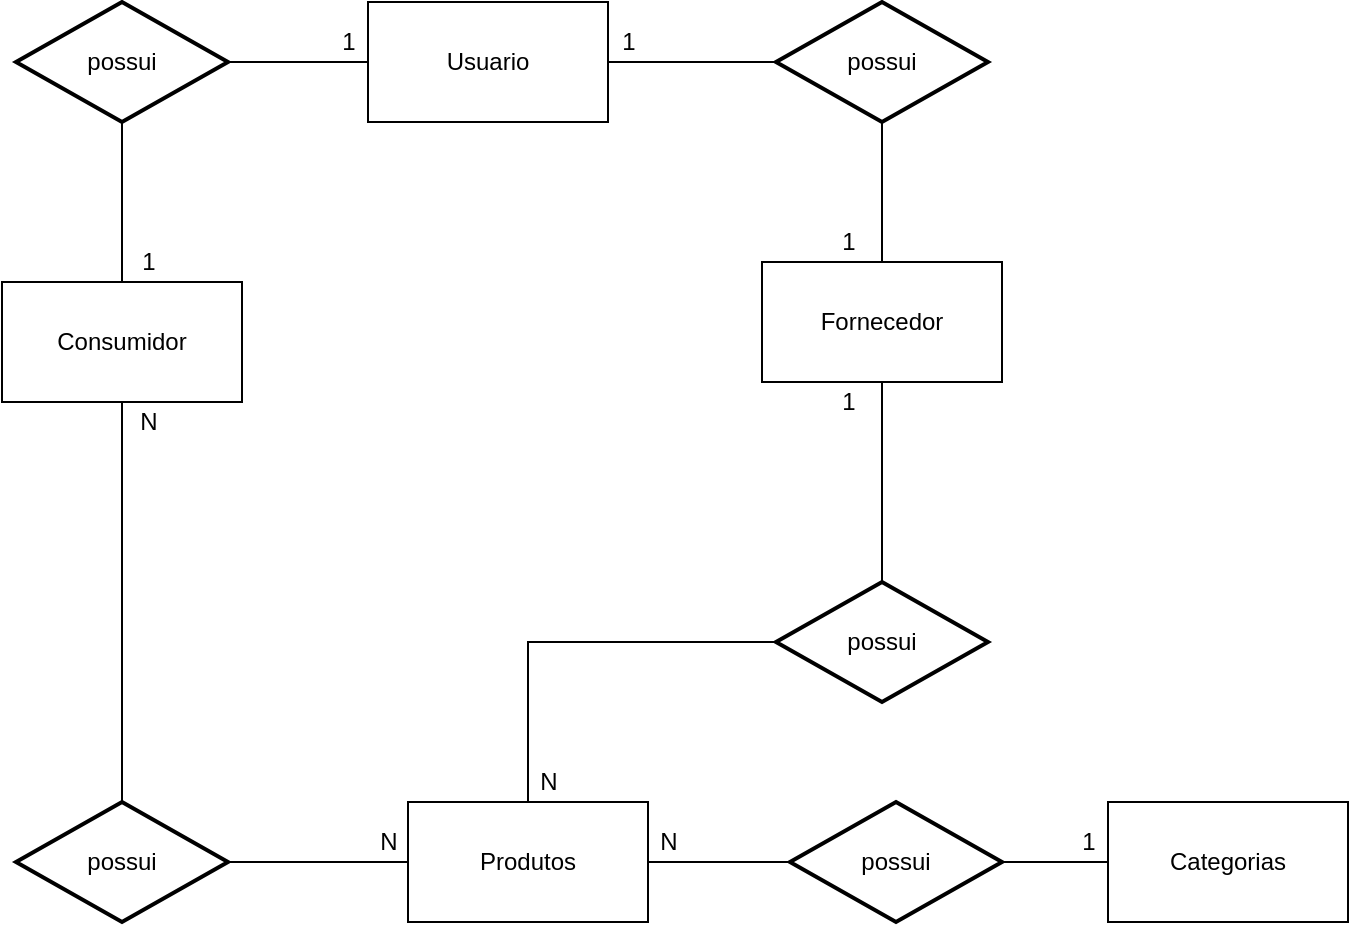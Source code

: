 <mxfile version="16.5.2" type="device" pages="2"><diagram id="C5RBs43oDa-KdzZeNtuy" name="ModeloConceitual"><mxGraphModel dx="1038" dy="1748" grid="1" gridSize="10" guides="1" tooltips="1" connect="1" arrows="1" fold="1" page="1" pageScale="1" pageWidth="827" pageHeight="1169" math="0" shadow="0"><root><mxCell id="WIyWlLk6GJQsqaUBKTNV-0"/><mxCell id="WIyWlLk6GJQsqaUBKTNV-1" parent="WIyWlLk6GJQsqaUBKTNV-0"/><mxCell id="WIyWlLk6GJQsqaUBKTNV-2" value="" style="rounded=0;html=1;jettySize=auto;orthogonalLoop=1;fontSize=11;endArrow=block;endFill=0;endSize=8;strokeWidth=1;shadow=0;labelBackgroundColor=none;edgeStyle=orthogonalEdgeStyle;" parent="WIyWlLk6GJQsqaUBKTNV-1" source="WIyWlLk6GJQsqaUBKTNV-3" edge="1"><mxGeometry relative="1" as="geometry"><mxPoint x="220" y="170" as="targetPoint"/></mxGeometry></mxCell><mxCell id="WIyWlLk6GJQsqaUBKTNV-4" value="Yes" style="rounded=0;html=1;jettySize=auto;orthogonalLoop=1;fontSize=11;endArrow=block;endFill=0;endSize=8;strokeWidth=1;shadow=0;labelBackgroundColor=none;edgeStyle=orthogonalEdgeStyle;" parent="WIyWlLk6GJQsqaUBKTNV-1" target="WIyWlLk6GJQsqaUBKTNV-10" edge="1"><mxGeometry y="20" relative="1" as="geometry"><mxPoint as="offset"/><mxPoint x="220" y="250" as="sourcePoint"/></mxGeometry></mxCell><mxCell id="WIyWlLk6GJQsqaUBKTNV-5" value="No" style="edgeStyle=orthogonalEdgeStyle;rounded=0;html=1;jettySize=auto;orthogonalLoop=1;fontSize=11;endArrow=block;endFill=0;endSize=8;strokeWidth=1;shadow=0;labelBackgroundColor=none;" parent="WIyWlLk6GJQsqaUBKTNV-1" target="WIyWlLk6GJQsqaUBKTNV-7" edge="1"><mxGeometry y="10" relative="1" as="geometry"><mxPoint as="offset"/><mxPoint x="270" y="210" as="sourcePoint"/></mxGeometry></mxCell><mxCell id="WIyWlLk6GJQsqaUBKTNV-8" value="No" style="rounded=0;html=1;jettySize=auto;orthogonalLoop=1;fontSize=11;endArrow=block;endFill=0;endSize=8;strokeWidth=1;shadow=0;labelBackgroundColor=none;edgeStyle=orthogonalEdgeStyle;" parent="WIyWlLk6GJQsqaUBKTNV-1" source="WIyWlLk6GJQsqaUBKTNV-10" edge="1"><mxGeometry x="0.333" y="20" relative="1" as="geometry"><mxPoint as="offset"/><mxPoint x="220" y="430" as="targetPoint"/></mxGeometry></mxCell><mxCell id="WIyWlLk6GJQsqaUBKTNV-9" value="Yes" style="edgeStyle=orthogonalEdgeStyle;rounded=0;html=1;jettySize=auto;orthogonalLoop=1;fontSize=11;endArrow=block;endFill=0;endSize=8;strokeWidth=1;shadow=0;labelBackgroundColor=none;" parent="WIyWlLk6GJQsqaUBKTNV-1" target="WIyWlLk6GJQsqaUBKTNV-12" edge="1"><mxGeometry y="10" relative="1" as="geometry"><mxPoint as="offset"/><mxPoint x="270" y="330" as="sourcePoint"/></mxGeometry></mxCell><mxCell id="70H7NGQkTVcN6gGh-HOD-43" value="" style="edgeStyle=orthogonalEdgeStyle;rounded=0;orthogonalLoop=1;jettySize=auto;html=1;endArrow=none;endFill=0;" edge="1" parent="WIyWlLk6GJQsqaUBKTNV-1" source="70H7NGQkTVcN6gGh-HOD-1" target="70H7NGQkTVcN6gGh-HOD-9"><mxGeometry relative="1" as="geometry"/></mxCell><mxCell id="70H7NGQkTVcN6gGh-HOD-47" style="edgeStyle=orthogonalEdgeStyle;rounded=0;orthogonalLoop=1;jettySize=auto;html=1;endArrow=none;endFill=0;" edge="1" parent="WIyWlLk6GJQsqaUBKTNV-1" source="70H7NGQkTVcN6gGh-HOD-1" target="70H7NGQkTVcN6gGh-HOD-46"><mxGeometry relative="1" as="geometry"/></mxCell><mxCell id="70H7NGQkTVcN6gGh-HOD-1" value="Usuario&lt;br&gt;" style="rounded=0;whiteSpace=wrap;html=1;" vertex="1" parent="WIyWlLk6GJQsqaUBKTNV-1"><mxGeometry x="260" y="-50" width="120" height="60" as="geometry"/></mxCell><mxCell id="70H7NGQkTVcN6gGh-HOD-2" value="Produtos&lt;br&gt;" style="rounded=0;whiteSpace=wrap;html=1;" vertex="1" parent="WIyWlLk6GJQsqaUBKTNV-1"><mxGeometry x="280" y="350" width="120" height="60" as="geometry"/></mxCell><mxCell id="70H7NGQkTVcN6gGh-HOD-3" value="Categorias&lt;br&gt;" style="rounded=0;whiteSpace=wrap;html=1;" vertex="1" parent="WIyWlLk6GJQsqaUBKTNV-1"><mxGeometry x="630" y="350" width="120" height="60" as="geometry"/></mxCell><mxCell id="70H7NGQkTVcN6gGh-HOD-49" style="edgeStyle=orthogonalEdgeStyle;rounded=0;orthogonalLoop=1;jettySize=auto;html=1;endArrow=none;endFill=0;" edge="1" parent="WIyWlLk6GJQsqaUBKTNV-1" source="70H7NGQkTVcN6gGh-HOD-9" target="70H7NGQkTVcN6gGh-HOD-44"><mxGeometry relative="1" as="geometry"/></mxCell><mxCell id="70H7NGQkTVcN6gGh-HOD-9" value="possui&lt;br&gt;" style="strokeWidth=2;html=1;shape=mxgraph.flowchart.decision;whiteSpace=wrap;" vertex="1" parent="WIyWlLk6GJQsqaUBKTNV-1"><mxGeometry x="464" y="-50" width="106" height="60" as="geometry"/></mxCell><mxCell id="70H7NGQkTVcN6gGh-HOD-12" style="edgeStyle=orthogonalEdgeStyle;rounded=0;orthogonalLoop=1;jettySize=auto;html=1;entryX=1;entryY=0.5;entryDx=0;entryDy=0;entryPerimeter=0;endArrow=none;endFill=0;exitX=0;exitY=0.5;exitDx=0;exitDy=0;" edge="1" parent="WIyWlLk6GJQsqaUBKTNV-1" target="70H7NGQkTVcN6gGh-HOD-14" source="70H7NGQkTVcN6gGh-HOD-3"><mxGeometry relative="1" as="geometry"><mxPoint x="580" y="350" as="sourcePoint"/></mxGeometry></mxCell><mxCell id="70H7NGQkTVcN6gGh-HOD-13" style="edgeStyle=orthogonalEdgeStyle;rounded=0;orthogonalLoop=1;jettySize=auto;html=1;endArrow=none;endFill=0;entryX=1;entryY=0.5;entryDx=0;entryDy=0;" edge="1" parent="WIyWlLk6GJQsqaUBKTNV-1" source="70H7NGQkTVcN6gGh-HOD-14" target="70H7NGQkTVcN6gGh-HOD-2"><mxGeometry relative="1" as="geometry"><mxPoint x="320" y="350" as="targetPoint"/></mxGeometry></mxCell><mxCell id="70H7NGQkTVcN6gGh-HOD-14" value="possui&lt;br&gt;" style="strokeWidth=2;html=1;shape=mxgraph.flowchart.decision;whiteSpace=wrap;" vertex="1" parent="WIyWlLk6GJQsqaUBKTNV-1"><mxGeometry x="471" y="350" width="106" height="60" as="geometry"/></mxCell><mxCell id="70H7NGQkTVcN6gGh-HOD-50" style="edgeStyle=orthogonalEdgeStyle;rounded=0;orthogonalLoop=1;jettySize=auto;html=1;entryX=0.5;entryY=1;entryDx=0;entryDy=0;endArrow=none;endFill=0;exitX=0.5;exitY=0;exitDx=0;exitDy=0;exitPerimeter=0;" edge="1" parent="WIyWlLk6GJQsqaUBKTNV-1" source="G08Gofug58wjpBpDRfLB-2" target="70H7NGQkTVcN6gGh-HOD-45"><mxGeometry relative="1" as="geometry"><mxPoint x="50" y="260" as="sourcePoint"/></mxGeometry></mxCell><mxCell id="70H7NGQkTVcN6gGh-HOD-18" value="1" style="text;html=1;align=center;verticalAlign=middle;resizable=0;points=[];autosize=1;strokeColor=none;fillColor=none;" vertex="1" parent="WIyWlLk6GJQsqaUBKTNV-1"><mxGeometry x="550" y="120" width="20" height="20" as="geometry"/></mxCell><mxCell id="70H7NGQkTVcN6gGh-HOD-52" style="edgeStyle=orthogonalEdgeStyle;rounded=0;orthogonalLoop=1;jettySize=auto;html=1;endArrow=none;endFill=0;" edge="1" parent="WIyWlLk6GJQsqaUBKTNV-1" source="70H7NGQkTVcN6gGh-HOD-44" target="70H7NGQkTVcN6gGh-HOD-51"><mxGeometry relative="1" as="geometry"/></mxCell><mxCell id="70H7NGQkTVcN6gGh-HOD-44" value="Fornecedor&lt;br&gt;" style="rounded=0;whiteSpace=wrap;html=1;" vertex="1" parent="WIyWlLk6GJQsqaUBKTNV-1"><mxGeometry x="457" y="80" width="120" height="60" as="geometry"/></mxCell><mxCell id="70H7NGQkTVcN6gGh-HOD-45" value="Consumidor" style="rounded=0;whiteSpace=wrap;html=1;" vertex="1" parent="WIyWlLk6GJQsqaUBKTNV-1"><mxGeometry x="77" y="90" width="120" height="60" as="geometry"/></mxCell><mxCell id="70H7NGQkTVcN6gGh-HOD-48" style="edgeStyle=orthogonalEdgeStyle;rounded=0;orthogonalLoop=1;jettySize=auto;html=1;endArrow=none;endFill=0;" edge="1" parent="WIyWlLk6GJQsqaUBKTNV-1" source="70H7NGQkTVcN6gGh-HOD-46" target="70H7NGQkTVcN6gGh-HOD-45"><mxGeometry relative="1" as="geometry"/></mxCell><mxCell id="70H7NGQkTVcN6gGh-HOD-46" value="possui&lt;br&gt;" style="strokeWidth=2;html=1;shape=mxgraph.flowchart.decision;whiteSpace=wrap;" vertex="1" parent="WIyWlLk6GJQsqaUBKTNV-1"><mxGeometry x="84" y="-50" width="106" height="60" as="geometry"/></mxCell><mxCell id="70H7NGQkTVcN6gGh-HOD-53" style="edgeStyle=orthogonalEdgeStyle;rounded=0;orthogonalLoop=1;jettySize=auto;html=1;endArrow=none;endFill=0;entryX=0.5;entryY=0;entryDx=0;entryDy=0;" edge="1" parent="WIyWlLk6GJQsqaUBKTNV-1" source="70H7NGQkTVcN6gGh-HOD-51" target="70H7NGQkTVcN6gGh-HOD-2"><mxGeometry relative="1" as="geometry"><mxPoint x="320" y="350" as="targetPoint"/></mxGeometry></mxCell><mxCell id="70H7NGQkTVcN6gGh-HOD-51" value="possui&lt;br&gt;" style="strokeWidth=2;html=1;shape=mxgraph.flowchart.decision;whiteSpace=wrap;" vertex="1" parent="WIyWlLk6GJQsqaUBKTNV-1"><mxGeometry x="464" y="240" width="106" height="60" as="geometry"/></mxCell><mxCell id="70H7NGQkTVcN6gGh-HOD-54" value="1" style="text;html=1;align=center;verticalAlign=middle;resizable=0;points=[];autosize=1;strokeColor=none;fillColor=none;" vertex="1" parent="WIyWlLk6GJQsqaUBKTNV-1"><mxGeometry x="380" y="-40" width="20" height="20" as="geometry"/></mxCell><mxCell id="70H7NGQkTVcN6gGh-HOD-55" value="1" style="text;html=1;align=center;verticalAlign=middle;resizable=0;points=[];autosize=1;strokeColor=none;fillColor=none;" vertex="1" parent="WIyWlLk6GJQsqaUBKTNV-1"><mxGeometry x="490" y="60" width="20" height="20" as="geometry"/></mxCell><mxCell id="70H7NGQkTVcN6gGh-HOD-57" value="1" style="text;html=1;align=center;verticalAlign=middle;resizable=0;points=[];autosize=1;strokeColor=none;fillColor=none;" vertex="1" parent="WIyWlLk6GJQsqaUBKTNV-1"><mxGeometry x="140" y="70" width="20" height="20" as="geometry"/></mxCell><mxCell id="70H7NGQkTVcN6gGh-HOD-58" value="1" style="text;html=1;align=center;verticalAlign=middle;resizable=0;points=[];autosize=1;strokeColor=none;fillColor=none;" vertex="1" parent="WIyWlLk6GJQsqaUBKTNV-1"><mxGeometry x="240" y="-40" width="20" height="20" as="geometry"/></mxCell><mxCell id="70H7NGQkTVcN6gGh-HOD-59" value="N" style="text;html=1;align=center;verticalAlign=middle;resizable=0;points=[];autosize=1;strokeColor=none;fillColor=none;" vertex="1" parent="WIyWlLk6GJQsqaUBKTNV-1"><mxGeometry x="140" y="150" width="20" height="20" as="geometry"/></mxCell><mxCell id="70H7NGQkTVcN6gGh-HOD-60" value="N" style="text;html=1;align=center;verticalAlign=middle;resizable=0;points=[];autosize=1;strokeColor=none;fillColor=none;" vertex="1" parent="WIyWlLk6GJQsqaUBKTNV-1"><mxGeometry x="340" y="330" width="20" height="20" as="geometry"/></mxCell><mxCell id="70H7NGQkTVcN6gGh-HOD-61" value="N" style="text;html=1;align=center;verticalAlign=middle;resizable=0;points=[];autosize=1;strokeColor=none;fillColor=none;" vertex="1" parent="WIyWlLk6GJQsqaUBKTNV-1"><mxGeometry x="260" y="360" width="20" height="20" as="geometry"/></mxCell><mxCell id="70H7NGQkTVcN6gGh-HOD-62" value="1" style="text;html=1;align=center;verticalAlign=middle;resizable=0;points=[];autosize=1;strokeColor=none;fillColor=none;" vertex="1" parent="WIyWlLk6GJQsqaUBKTNV-1"><mxGeometry x="490" y="140" width="20" height="20" as="geometry"/></mxCell><mxCell id="70H7NGQkTVcN6gGh-HOD-64" value="N" style="text;html=1;align=center;verticalAlign=middle;resizable=0;points=[];autosize=1;strokeColor=none;fillColor=none;" vertex="1" parent="WIyWlLk6GJQsqaUBKTNV-1"><mxGeometry x="400" y="360" width="20" height="20" as="geometry"/></mxCell><mxCell id="70H7NGQkTVcN6gGh-HOD-65" value="1" style="text;html=1;align=center;verticalAlign=middle;resizable=0;points=[];autosize=1;strokeColor=none;fillColor=none;" vertex="1" parent="WIyWlLk6GJQsqaUBKTNV-1"><mxGeometry x="610" y="360" width="20" height="20" as="geometry"/></mxCell><mxCell id="G08Gofug58wjpBpDRfLB-4" style="edgeStyle=orthogonalEdgeStyle;rounded=0;orthogonalLoop=1;jettySize=auto;html=1;endArrow=none;endFill=0;" edge="1" parent="WIyWlLk6GJQsqaUBKTNV-1" source="G08Gofug58wjpBpDRfLB-2" target="70H7NGQkTVcN6gGh-HOD-2"><mxGeometry relative="1" as="geometry"/></mxCell><mxCell id="G08Gofug58wjpBpDRfLB-2" value="possui&lt;br&gt;" style="strokeWidth=2;html=1;shape=mxgraph.flowchart.decision;whiteSpace=wrap;" vertex="1" parent="WIyWlLk6GJQsqaUBKTNV-1"><mxGeometry x="84" y="350" width="106" height="60" as="geometry"/></mxCell></root></mxGraphModel></diagram><diagram id="ZhDxHLieXy7sMHzIHOhV" name="ModeloLogico"><mxGraphModel dx="1298" dy="724" grid="1" gridSize="10" guides="1" tooltips="1" connect="1" arrows="1" fold="1" page="1" pageScale="1" pageWidth="827" pageHeight="1169" math="0" shadow="0"><root><mxCell id="8E5wfDE1X04iZ2qAed52-0"/><mxCell id="8E5wfDE1X04iZ2qAed52-1" parent="8E5wfDE1X04iZ2qAed52-0"/><mxCell id="IsNccnRvRRqjAJgvu30q-9" value="Usuario" style="shape=table;startSize=30;container=1;collapsible=1;childLayout=tableLayout;fixedRows=1;rowLines=0;fontStyle=1;align=center;resizeLast=1;" vertex="1" parent="8E5wfDE1X04iZ2qAed52-1"><mxGeometry x="310" y="50" width="180" height="130" as="geometry"/></mxCell><mxCell id="IsNccnRvRRqjAJgvu30q-10" value="" style="shape=tableRow;horizontal=0;startSize=0;swimlaneHead=0;swimlaneBody=0;fillColor=none;collapsible=0;dropTarget=0;points=[[0,0.5],[1,0.5]];portConstraint=eastwest;top=0;left=0;right=0;bottom=0;" vertex="1" parent="IsNccnRvRRqjAJgvu30q-9"><mxGeometry y="30" width="180" height="30" as="geometry"/></mxCell><mxCell id="IsNccnRvRRqjAJgvu30q-11" value="PK," style="shape=partialRectangle;connectable=0;fillColor=none;top=0;left=0;bottom=0;right=0;fontStyle=1;overflow=hidden;" vertex="1" parent="IsNccnRvRRqjAJgvu30q-10"><mxGeometry width="60" height="30" as="geometry"><mxRectangle width="60" height="30" as="alternateBounds"/></mxGeometry></mxCell><mxCell id="IsNccnRvRRqjAJgvu30q-12" value="idUsuario" style="shape=partialRectangle;connectable=0;fillColor=none;top=0;left=0;bottom=0;right=0;align=left;spacingLeft=6;fontStyle=5;overflow=hidden;" vertex="1" parent="IsNccnRvRRqjAJgvu30q-10"><mxGeometry x="60" width="120" height="30" as="geometry"><mxRectangle width="120" height="30" as="alternateBounds"/></mxGeometry></mxCell><mxCell id="IsNccnRvRRqjAJgvu30q-16" value="" style="shape=tableRow;horizontal=0;startSize=0;swimlaneHead=0;swimlaneBody=0;fillColor=none;collapsible=0;dropTarget=0;points=[[0,0.5],[1,0.5]];portConstraint=eastwest;top=0;left=0;right=0;bottom=0;" vertex="1" parent="IsNccnRvRRqjAJgvu30q-9"><mxGeometry y="60" width="180" height="30" as="geometry"/></mxCell><mxCell id="IsNccnRvRRqjAJgvu30q-17" value="" style="shape=partialRectangle;connectable=0;fillColor=none;top=0;left=0;bottom=0;right=0;editable=1;overflow=hidden;" vertex="1" parent="IsNccnRvRRqjAJgvu30q-16"><mxGeometry width="60" height="30" as="geometry"><mxRectangle width="60" height="30" as="alternateBounds"/></mxGeometry></mxCell><mxCell id="IsNccnRvRRqjAJgvu30q-18" value="email" style="shape=partialRectangle;connectable=0;fillColor=none;top=0;left=0;bottom=0;right=0;align=left;spacingLeft=6;overflow=hidden;" vertex="1" parent="IsNccnRvRRqjAJgvu30q-16"><mxGeometry x="60" width="120" height="30" as="geometry"><mxRectangle width="120" height="30" as="alternateBounds"/></mxGeometry></mxCell><mxCell id="IsNccnRvRRqjAJgvu30q-19" value="" style="shape=tableRow;horizontal=0;startSize=0;swimlaneHead=0;swimlaneBody=0;fillColor=none;collapsible=0;dropTarget=0;points=[[0,0.5],[1,0.5]];portConstraint=eastwest;top=0;left=0;right=0;bottom=0;" vertex="1" parent="IsNccnRvRRqjAJgvu30q-9"><mxGeometry y="90" width="180" height="30" as="geometry"/></mxCell><mxCell id="IsNccnRvRRqjAJgvu30q-20" value="" style="shape=partialRectangle;connectable=0;fillColor=none;top=0;left=0;bottom=0;right=0;editable=1;overflow=hidden;" vertex="1" parent="IsNccnRvRRqjAJgvu30q-19"><mxGeometry width="60" height="30" as="geometry"><mxRectangle width="60" height="30" as="alternateBounds"/></mxGeometry></mxCell><mxCell id="IsNccnRvRRqjAJgvu30q-21" value="senha" style="shape=partialRectangle;connectable=0;fillColor=none;top=0;left=0;bottom=0;right=0;align=left;spacingLeft=6;overflow=hidden;" vertex="1" parent="IsNccnRvRRqjAJgvu30q-19"><mxGeometry x="60" width="120" height="30" as="geometry"><mxRectangle width="120" height="30" as="alternateBounds"/></mxGeometry></mxCell><mxCell id="DP_3Fx-qbjqkLim0untQ-19" value="Fornecedor" style="shape=table;startSize=30;container=1;collapsible=1;childLayout=tableLayout;fixedRows=1;rowLines=0;fontStyle=1;align=center;resizeLast=1;" vertex="1" parent="8E5wfDE1X04iZ2qAed52-1"><mxGeometry x="40" y="190" width="180" height="220" as="geometry"/></mxCell><mxCell id="DP_3Fx-qbjqkLim0untQ-20" value="" style="shape=tableRow;horizontal=0;startSize=0;swimlaneHead=0;swimlaneBody=0;fillColor=none;collapsible=0;dropTarget=0;points=[[0,0.5],[1,0.5]];portConstraint=eastwest;top=0;left=0;right=0;bottom=0;" vertex="1" parent="DP_3Fx-qbjqkLim0untQ-19"><mxGeometry y="30" width="180" height="30" as="geometry"/></mxCell><mxCell id="DP_3Fx-qbjqkLim0untQ-21" value="PK" style="shape=partialRectangle;connectable=0;fillColor=none;top=0;left=0;bottom=0;right=0;fontStyle=1;overflow=hidden;" vertex="1" parent="DP_3Fx-qbjqkLim0untQ-20"><mxGeometry width="60" height="30" as="geometry"><mxRectangle width="60" height="30" as="alternateBounds"/></mxGeometry></mxCell><mxCell id="DP_3Fx-qbjqkLim0untQ-22" value="idFornecedor" style="shape=partialRectangle;connectable=0;fillColor=none;top=0;left=0;bottom=0;right=0;align=left;spacingLeft=6;fontStyle=5;overflow=hidden;" vertex="1" parent="DP_3Fx-qbjqkLim0untQ-20"><mxGeometry x="60" width="120" height="30" as="geometry"><mxRectangle width="120" height="30" as="alternateBounds"/></mxGeometry></mxCell><mxCell id="DP_3Fx-qbjqkLim0untQ-23" value="" style="shape=tableRow;horizontal=0;startSize=0;swimlaneHead=0;swimlaneBody=0;fillColor=none;collapsible=0;dropTarget=0;points=[[0,0.5],[1,0.5]];portConstraint=eastwest;top=0;left=0;right=0;bottom=1;" vertex="1" parent="DP_3Fx-qbjqkLim0untQ-19"><mxGeometry y="60" width="180" height="30" as="geometry"/></mxCell><mxCell id="DP_3Fx-qbjqkLim0untQ-24" value="FK" style="shape=partialRectangle;connectable=0;fillColor=none;top=0;left=0;bottom=0;right=0;fontStyle=1;overflow=hidden;" vertex="1" parent="DP_3Fx-qbjqkLim0untQ-23"><mxGeometry width="60" height="30" as="geometry"><mxRectangle width="60" height="30" as="alternateBounds"/></mxGeometry></mxCell><mxCell id="DP_3Fx-qbjqkLim0untQ-25" value="idUsuario" style="shape=partialRectangle;connectable=0;fillColor=none;top=0;left=0;bottom=0;right=0;align=left;spacingLeft=6;fontStyle=5;overflow=hidden;" vertex="1" parent="DP_3Fx-qbjqkLim0untQ-23"><mxGeometry x="60" width="120" height="30" as="geometry"><mxRectangle width="120" height="30" as="alternateBounds"/></mxGeometry></mxCell><mxCell id="DP_3Fx-qbjqkLim0untQ-26" value="" style="shape=tableRow;horizontal=0;startSize=0;swimlaneHead=0;swimlaneBody=0;fillColor=none;collapsible=0;dropTarget=0;points=[[0,0.5],[1,0.5]];portConstraint=eastwest;top=0;left=0;right=0;bottom=0;" vertex="1" parent="DP_3Fx-qbjqkLim0untQ-19"><mxGeometry y="90" width="180" height="30" as="geometry"/></mxCell><mxCell id="DP_3Fx-qbjqkLim0untQ-27" value="" style="shape=partialRectangle;connectable=0;fillColor=none;top=0;left=0;bottom=0;right=0;editable=1;overflow=hidden;" vertex="1" parent="DP_3Fx-qbjqkLim0untQ-26"><mxGeometry width="60" height="30" as="geometry"><mxRectangle width="60" height="30" as="alternateBounds"/></mxGeometry></mxCell><mxCell id="DP_3Fx-qbjqkLim0untQ-28" value="nome" style="shape=partialRectangle;connectable=0;fillColor=none;top=0;left=0;bottom=0;right=0;align=left;spacingLeft=6;overflow=hidden;" vertex="1" parent="DP_3Fx-qbjqkLim0untQ-26"><mxGeometry x="60" width="120" height="30" as="geometry"><mxRectangle width="120" height="30" as="alternateBounds"/></mxGeometry></mxCell><mxCell id="DP_3Fx-qbjqkLim0untQ-32" value="" style="shape=tableRow;horizontal=0;startSize=0;swimlaneHead=0;swimlaneBody=0;fillColor=none;collapsible=0;dropTarget=0;points=[[0,0.5],[1,0.5]];portConstraint=eastwest;top=0;left=0;right=0;bottom=0;" vertex="1" parent="DP_3Fx-qbjqkLim0untQ-19"><mxGeometry y="120" width="180" height="30" as="geometry"/></mxCell><mxCell id="DP_3Fx-qbjqkLim0untQ-33" value="" style="shape=partialRectangle;connectable=0;fillColor=none;top=0;left=0;bottom=0;right=0;editable=1;overflow=hidden;" vertex="1" parent="DP_3Fx-qbjqkLim0untQ-32"><mxGeometry width="60" height="30" as="geometry"><mxRectangle width="60" height="30" as="alternateBounds"/></mxGeometry></mxCell><mxCell id="DP_3Fx-qbjqkLim0untQ-34" value="cnpj" style="shape=partialRectangle;connectable=0;fillColor=none;top=0;left=0;bottom=0;right=0;align=left;spacingLeft=6;overflow=hidden;" vertex="1" parent="DP_3Fx-qbjqkLim0untQ-32"><mxGeometry x="60" width="120" height="30" as="geometry"><mxRectangle width="120" height="30" as="alternateBounds"/></mxGeometry></mxCell><mxCell id="DP_3Fx-qbjqkLim0untQ-35" value="" style="shape=tableRow;horizontal=0;startSize=0;swimlaneHead=0;swimlaneBody=0;fillColor=none;collapsible=0;dropTarget=0;points=[[0,0.5],[1,0.5]];portConstraint=eastwest;top=0;left=0;right=0;bottom=0;" vertex="1" parent="DP_3Fx-qbjqkLim0untQ-19"><mxGeometry y="150" width="180" height="30" as="geometry"/></mxCell><mxCell id="DP_3Fx-qbjqkLim0untQ-36" value="" style="shape=partialRectangle;connectable=0;fillColor=none;top=0;left=0;bottom=0;right=0;editable=1;overflow=hidden;" vertex="1" parent="DP_3Fx-qbjqkLim0untQ-35"><mxGeometry width="60" height="30" as="geometry"><mxRectangle width="60" height="30" as="alternateBounds"/></mxGeometry></mxCell><mxCell id="DP_3Fx-qbjqkLim0untQ-37" value="endereco" style="shape=partialRectangle;connectable=0;fillColor=none;top=0;left=0;bottom=0;right=0;align=left;spacingLeft=6;overflow=hidden;" vertex="1" parent="DP_3Fx-qbjqkLim0untQ-35"><mxGeometry x="60" width="120" height="30" as="geometry"><mxRectangle width="120" height="30" as="alternateBounds"/></mxGeometry></mxCell><mxCell id="DP_3Fx-qbjqkLim0untQ-29" value="" style="shape=tableRow;horizontal=0;startSize=0;swimlaneHead=0;swimlaneBody=0;fillColor=none;collapsible=0;dropTarget=0;points=[[0,0.5],[1,0.5]];portConstraint=eastwest;top=0;left=0;right=0;bottom=0;" vertex="1" parent="DP_3Fx-qbjqkLim0untQ-19"><mxGeometry y="180" width="180" height="30" as="geometry"/></mxCell><mxCell id="DP_3Fx-qbjqkLim0untQ-30" value="" style="shape=partialRectangle;connectable=0;fillColor=none;top=0;left=0;bottom=0;right=0;editable=1;overflow=hidden;" vertex="1" parent="DP_3Fx-qbjqkLim0untQ-29"><mxGeometry width="60" height="30" as="geometry"><mxRectangle width="60" height="30" as="alternateBounds"/></mxGeometry></mxCell><mxCell id="DP_3Fx-qbjqkLim0untQ-31" value="telefone" style="shape=partialRectangle;connectable=0;fillColor=none;top=0;left=0;bottom=0;right=0;align=left;spacingLeft=6;overflow=hidden;" vertex="1" parent="DP_3Fx-qbjqkLim0untQ-29"><mxGeometry x="60" width="120" height="30" as="geometry"><mxRectangle width="120" height="30" as="alternateBounds"/></mxGeometry></mxCell><mxCell id="DP_3Fx-qbjqkLim0untQ-38" value="Consumidor" style="shape=table;startSize=30;container=1;collapsible=1;childLayout=tableLayout;fixedRows=1;rowLines=0;fontStyle=1;align=center;resizeLast=1;" vertex="1" parent="8E5wfDE1X04iZ2qAed52-1"><mxGeometry x="590" y="180" width="180" height="190" as="geometry"/></mxCell><mxCell id="DP_3Fx-qbjqkLim0untQ-39" value="" style="shape=tableRow;horizontal=0;startSize=0;swimlaneHead=0;swimlaneBody=0;fillColor=none;collapsible=0;dropTarget=0;points=[[0,0.5],[1,0.5]];portConstraint=eastwest;top=0;left=0;right=0;bottom=0;" vertex="1" parent="DP_3Fx-qbjqkLim0untQ-38"><mxGeometry y="30" width="180" height="30" as="geometry"/></mxCell><mxCell id="DP_3Fx-qbjqkLim0untQ-40" value="PK" style="shape=partialRectangle;connectable=0;fillColor=none;top=0;left=0;bottom=0;right=0;fontStyle=1;overflow=hidden;" vertex="1" parent="DP_3Fx-qbjqkLim0untQ-39"><mxGeometry width="60" height="30" as="geometry"><mxRectangle width="60" height="30" as="alternateBounds"/></mxGeometry></mxCell><mxCell id="DP_3Fx-qbjqkLim0untQ-41" value="idConsumidor" style="shape=partialRectangle;connectable=0;fillColor=none;top=0;left=0;bottom=0;right=0;align=left;spacingLeft=6;fontStyle=5;overflow=hidden;" vertex="1" parent="DP_3Fx-qbjqkLim0untQ-39"><mxGeometry x="60" width="120" height="30" as="geometry"><mxRectangle width="120" height="30" as="alternateBounds"/></mxGeometry></mxCell><mxCell id="DP_3Fx-qbjqkLim0untQ-42" value="" style="shape=tableRow;horizontal=0;startSize=0;swimlaneHead=0;swimlaneBody=0;fillColor=none;collapsible=0;dropTarget=0;points=[[0,0.5],[1,0.5]];portConstraint=eastwest;top=0;left=0;right=0;bottom=1;" vertex="1" parent="DP_3Fx-qbjqkLim0untQ-38"><mxGeometry y="60" width="180" height="30" as="geometry"/></mxCell><mxCell id="DP_3Fx-qbjqkLim0untQ-43" value="FK" style="shape=partialRectangle;connectable=0;fillColor=none;top=0;left=0;bottom=0;right=0;fontStyle=1;overflow=hidden;" vertex="1" parent="DP_3Fx-qbjqkLim0untQ-42"><mxGeometry width="60" height="30" as="geometry"><mxRectangle width="60" height="30" as="alternateBounds"/></mxGeometry></mxCell><mxCell id="DP_3Fx-qbjqkLim0untQ-44" value="idUsuario" style="shape=partialRectangle;connectable=0;fillColor=none;top=0;left=0;bottom=0;right=0;align=left;spacingLeft=6;fontStyle=5;overflow=hidden;" vertex="1" parent="DP_3Fx-qbjqkLim0untQ-42"><mxGeometry x="60" width="120" height="30" as="geometry"><mxRectangle width="120" height="30" as="alternateBounds"/></mxGeometry></mxCell><mxCell id="DP_3Fx-qbjqkLim0untQ-45" value="" style="shape=tableRow;horizontal=0;startSize=0;swimlaneHead=0;swimlaneBody=0;fillColor=none;collapsible=0;dropTarget=0;points=[[0,0.5],[1,0.5]];portConstraint=eastwest;top=0;left=0;right=0;bottom=0;" vertex="1" parent="DP_3Fx-qbjqkLim0untQ-38"><mxGeometry y="90" width="180" height="30" as="geometry"/></mxCell><mxCell id="DP_3Fx-qbjqkLim0untQ-46" value="" style="shape=partialRectangle;connectable=0;fillColor=none;top=0;left=0;bottom=0;right=0;editable=1;overflow=hidden;" vertex="1" parent="DP_3Fx-qbjqkLim0untQ-45"><mxGeometry width="60" height="30" as="geometry"><mxRectangle width="60" height="30" as="alternateBounds"/></mxGeometry></mxCell><mxCell id="DP_3Fx-qbjqkLim0untQ-47" value="nome" style="shape=partialRectangle;connectable=0;fillColor=none;top=0;left=0;bottom=0;right=0;align=left;spacingLeft=6;overflow=hidden;" vertex="1" parent="DP_3Fx-qbjqkLim0untQ-45"><mxGeometry x="60" width="120" height="30" as="geometry"><mxRectangle width="120" height="30" as="alternateBounds"/></mxGeometry></mxCell><mxCell id="DP_3Fx-qbjqkLim0untQ-48" value="" style="shape=tableRow;horizontal=0;startSize=0;swimlaneHead=0;swimlaneBody=0;fillColor=none;collapsible=0;dropTarget=0;points=[[0,0.5],[1,0.5]];portConstraint=eastwest;top=0;left=0;right=0;bottom=0;" vertex="1" parent="DP_3Fx-qbjqkLim0untQ-38"><mxGeometry y="120" width="180" height="30" as="geometry"/></mxCell><mxCell id="DP_3Fx-qbjqkLim0untQ-49" value="" style="shape=partialRectangle;connectable=0;fillColor=none;top=0;left=0;bottom=0;right=0;editable=1;overflow=hidden;" vertex="1" parent="DP_3Fx-qbjqkLim0untQ-48"><mxGeometry width="60" height="30" as="geometry"><mxRectangle width="60" height="30" as="alternateBounds"/></mxGeometry></mxCell><mxCell id="DP_3Fx-qbjqkLim0untQ-50" value="cpf" style="shape=partialRectangle;connectable=0;fillColor=none;top=0;left=0;bottom=0;right=0;align=left;spacingLeft=6;overflow=hidden;" vertex="1" parent="DP_3Fx-qbjqkLim0untQ-48"><mxGeometry x="60" width="120" height="30" as="geometry"><mxRectangle width="120" height="30" as="alternateBounds"/></mxGeometry></mxCell><mxCell id="DP_3Fx-qbjqkLim0untQ-54" value="" style="shape=tableRow;horizontal=0;startSize=0;swimlaneHead=0;swimlaneBody=0;fillColor=none;collapsible=0;dropTarget=0;points=[[0,0.5],[1,0.5]];portConstraint=eastwest;top=0;left=0;right=0;bottom=0;" vertex="1" parent="DP_3Fx-qbjqkLim0untQ-38"><mxGeometry y="150" width="180" height="30" as="geometry"/></mxCell><mxCell id="DP_3Fx-qbjqkLim0untQ-55" value="" style="shape=partialRectangle;connectable=0;fillColor=none;top=0;left=0;bottom=0;right=0;editable=1;overflow=hidden;" vertex="1" parent="DP_3Fx-qbjqkLim0untQ-54"><mxGeometry width="60" height="30" as="geometry"><mxRectangle width="60" height="30" as="alternateBounds"/></mxGeometry></mxCell><mxCell id="DP_3Fx-qbjqkLim0untQ-56" value="telefone" style="shape=partialRectangle;connectable=0;fillColor=none;top=0;left=0;bottom=0;right=0;align=left;spacingLeft=6;overflow=hidden;" vertex="1" parent="DP_3Fx-qbjqkLim0untQ-54"><mxGeometry x="60" width="120" height="30" as="geometry"><mxRectangle width="120" height="30" as="alternateBounds"/></mxGeometry></mxCell><mxCell id="DP_3Fx-qbjqkLim0untQ-57" style="edgeStyle=orthogonalEdgeStyle;rounded=0;orthogonalLoop=1;jettySize=auto;html=1;entryX=1;entryY=0.5;entryDx=0;entryDy=0;endArrow=none;endFill=0;" edge="1" parent="8E5wfDE1X04iZ2qAed52-1" source="DP_3Fx-qbjqkLim0untQ-42" target="IsNccnRvRRqjAJgvu30q-10"><mxGeometry relative="1" as="geometry"/></mxCell><mxCell id="DP_3Fx-qbjqkLim0untQ-58" style="edgeStyle=orthogonalEdgeStyle;rounded=0;orthogonalLoop=1;jettySize=auto;html=1;entryX=0;entryY=0.5;entryDx=0;entryDy=0;endArrow=none;endFill=0;" edge="1" parent="8E5wfDE1X04iZ2qAed52-1" source="DP_3Fx-qbjqkLim0untQ-23" target="IsNccnRvRRqjAJgvu30q-10"><mxGeometry relative="1" as="geometry"/></mxCell><mxCell id="Y50LBAzoSldCoHhca-66-0" value="Reservas" style="shape=table;startSize=30;container=1;collapsible=1;childLayout=tableLayout;fixedRows=1;rowLines=0;fontStyle=1;align=center;resizeLast=1;" vertex="1" parent="8E5wfDE1X04iZ2qAed52-1"><mxGeometry x="870" y="270" width="180" height="130" as="geometry"/></mxCell><mxCell id="Y50LBAzoSldCoHhca-66-1" value="" style="shape=tableRow;horizontal=0;startSize=0;swimlaneHead=0;swimlaneBody=0;fillColor=none;collapsible=0;dropTarget=0;points=[[0,0.5],[1,0.5]];portConstraint=eastwest;top=0;left=0;right=0;bottom=0;" vertex="1" parent="Y50LBAzoSldCoHhca-66-0"><mxGeometry y="30" width="180" height="30" as="geometry"/></mxCell><mxCell id="Y50LBAzoSldCoHhca-66-2" value="PK" style="shape=partialRectangle;connectable=0;fillColor=none;top=0;left=0;bottom=0;right=0;fontStyle=1;overflow=hidden;" vertex="1" parent="Y50LBAzoSldCoHhca-66-1"><mxGeometry width="60" height="30" as="geometry"><mxRectangle width="60" height="30" as="alternateBounds"/></mxGeometry></mxCell><mxCell id="Y50LBAzoSldCoHhca-66-3" value="idReserva" style="shape=partialRectangle;connectable=0;fillColor=none;top=0;left=0;bottom=0;right=0;align=left;spacingLeft=6;fontStyle=5;overflow=hidden;" vertex="1" parent="Y50LBAzoSldCoHhca-66-1"><mxGeometry x="60" width="120" height="30" as="geometry"><mxRectangle width="120" height="30" as="alternateBounds"/></mxGeometry></mxCell><mxCell id="Y50LBAzoSldCoHhca-66-4" value="" style="shape=tableRow;horizontal=0;startSize=0;swimlaneHead=0;swimlaneBody=0;fillColor=none;collapsible=0;dropTarget=0;points=[[0,0.5],[1,0.5]];portConstraint=eastwest;top=0;left=0;right=0;bottom=1;" vertex="1" parent="Y50LBAzoSldCoHhca-66-0"><mxGeometry y="60" width="180" height="30" as="geometry"/></mxCell><mxCell id="Y50LBAzoSldCoHhca-66-5" value="FK" style="shape=partialRectangle;connectable=0;fillColor=none;top=0;left=0;bottom=0;right=0;fontStyle=1;overflow=hidden;" vertex="1" parent="Y50LBAzoSldCoHhca-66-4"><mxGeometry width="60" height="30" as="geometry"><mxRectangle width="60" height="30" as="alternateBounds"/></mxGeometry></mxCell><mxCell id="Y50LBAzoSldCoHhca-66-6" value="idConsumidor" style="shape=partialRectangle;connectable=0;fillColor=none;top=0;left=0;bottom=0;right=0;align=left;spacingLeft=6;fontStyle=5;overflow=hidden;" vertex="1" parent="Y50LBAzoSldCoHhca-66-4"><mxGeometry x="60" width="120" height="30" as="geometry"><mxRectangle width="120" height="30" as="alternateBounds"/></mxGeometry></mxCell><mxCell id="Y50LBAzoSldCoHhca-66-14" value="" style="shape=tableRow;horizontal=0;startSize=0;swimlaneHead=0;swimlaneBody=0;fillColor=none;collapsible=0;dropTarget=0;points=[[0,0.5],[1,0.5]];portConstraint=eastwest;top=0;left=0;right=0;bottom=1;" vertex="1" parent="Y50LBAzoSldCoHhca-66-0"><mxGeometry y="90" width="180" height="30" as="geometry"/></mxCell><mxCell id="Y50LBAzoSldCoHhca-66-15" value="FK" style="shape=partialRectangle;connectable=0;fillColor=none;top=0;left=0;bottom=0;right=0;fontStyle=1;overflow=hidden;" vertex="1" parent="Y50LBAzoSldCoHhca-66-14"><mxGeometry width="60" height="30" as="geometry"><mxRectangle width="60" height="30" as="alternateBounds"/></mxGeometry></mxCell><mxCell id="Y50LBAzoSldCoHhca-66-16" value="idProduto" style="shape=partialRectangle;connectable=0;fillColor=none;top=0;left=0;bottom=0;right=0;align=left;spacingLeft=6;fontStyle=5;overflow=hidden;" vertex="1" parent="Y50LBAzoSldCoHhca-66-14"><mxGeometry x="60" width="120" height="30" as="geometry"><mxRectangle width="120" height="30" as="alternateBounds"/></mxGeometry></mxCell><mxCell id="Y50LBAzoSldCoHhca-66-13" style="edgeStyle=orthogonalEdgeStyle;rounded=0;orthogonalLoop=1;jettySize=auto;html=1;entryX=1;entryY=0.5;entryDx=0;entryDy=0;endArrow=none;endFill=0;" edge="1" parent="8E5wfDE1X04iZ2qAed52-1" source="Y50LBAzoSldCoHhca-66-4" target="DP_3Fx-qbjqkLim0untQ-39"><mxGeometry relative="1" as="geometry"/></mxCell><mxCell id="Y50LBAzoSldCoHhca-66-17" value="Produto" style="shape=table;startSize=30;container=1;collapsible=1;childLayout=tableLayout;fixedRows=1;rowLines=0;fontStyle=1;align=center;resizeLast=1;" vertex="1" parent="8E5wfDE1X04iZ2qAed52-1"><mxGeometry x="450" y="490" width="180" height="280" as="geometry"/></mxCell><mxCell id="Y50LBAzoSldCoHhca-66-18" value="" style="shape=tableRow;horizontal=0;startSize=0;swimlaneHead=0;swimlaneBody=0;fillColor=none;collapsible=0;dropTarget=0;points=[[0,0.5],[1,0.5]];portConstraint=eastwest;top=0;left=0;right=0;bottom=0;" vertex="1" parent="Y50LBAzoSldCoHhca-66-17"><mxGeometry y="30" width="180" height="30" as="geometry"/></mxCell><mxCell id="Y50LBAzoSldCoHhca-66-19" value="PK" style="shape=partialRectangle;connectable=0;fillColor=none;top=0;left=0;bottom=0;right=0;fontStyle=1;overflow=hidden;" vertex="1" parent="Y50LBAzoSldCoHhca-66-18"><mxGeometry width="60" height="30" as="geometry"><mxRectangle width="60" height="30" as="alternateBounds"/></mxGeometry></mxCell><mxCell id="Y50LBAzoSldCoHhca-66-20" value="idProduto" style="shape=partialRectangle;connectable=0;fillColor=none;top=0;left=0;bottom=0;right=0;align=left;spacingLeft=6;fontStyle=5;overflow=hidden;" vertex="1" parent="Y50LBAzoSldCoHhca-66-18"><mxGeometry x="60" width="120" height="30" as="geometry"><mxRectangle width="120" height="30" as="alternateBounds"/></mxGeometry></mxCell><mxCell id="Y50LBAzoSldCoHhca-66-30" value="" style="shape=tableRow;horizontal=0;startSize=0;swimlaneHead=0;swimlaneBody=0;fillColor=none;collapsible=0;dropTarget=0;points=[[0,0.5],[1,0.5]];portConstraint=eastwest;top=0;left=0;right=0;bottom=1;" vertex="1" parent="Y50LBAzoSldCoHhca-66-17"><mxGeometry y="60" width="180" height="30" as="geometry"/></mxCell><mxCell id="Y50LBAzoSldCoHhca-66-31" value="FK" style="shape=partialRectangle;connectable=0;fillColor=none;top=0;left=0;bottom=0;right=0;fontStyle=1;overflow=hidden;" vertex="1" parent="Y50LBAzoSldCoHhca-66-30"><mxGeometry width="60" height="30" as="geometry"><mxRectangle width="60" height="30" as="alternateBounds"/></mxGeometry></mxCell><mxCell id="Y50LBAzoSldCoHhca-66-32" value="idFornecedor" style="shape=partialRectangle;connectable=0;fillColor=none;top=0;left=0;bottom=0;right=0;align=left;spacingLeft=6;fontStyle=5;overflow=hidden;" vertex="1" parent="Y50LBAzoSldCoHhca-66-30"><mxGeometry x="60" width="120" height="30" as="geometry"><mxRectangle width="120" height="30" as="alternateBounds"/></mxGeometry></mxCell><mxCell id="Y50LBAzoSldCoHhca-66-21" value="" style="shape=tableRow;horizontal=0;startSize=0;swimlaneHead=0;swimlaneBody=0;fillColor=none;collapsible=0;dropTarget=0;points=[[0,0.5],[1,0.5]];portConstraint=eastwest;top=0;left=0;right=0;bottom=1;" vertex="1" parent="Y50LBAzoSldCoHhca-66-17"><mxGeometry y="90" width="180" height="30" as="geometry"/></mxCell><mxCell id="Y50LBAzoSldCoHhca-66-22" value="FK" style="shape=partialRectangle;connectable=0;fillColor=none;top=0;left=0;bottom=0;right=0;fontStyle=1;overflow=hidden;" vertex="1" parent="Y50LBAzoSldCoHhca-66-21"><mxGeometry width="60" height="30" as="geometry"><mxRectangle width="60" height="30" as="alternateBounds"/></mxGeometry></mxCell><mxCell id="Y50LBAzoSldCoHhca-66-23" value="idCategoria" style="shape=partialRectangle;connectable=0;fillColor=none;top=0;left=0;bottom=0;right=0;align=left;spacingLeft=6;fontStyle=5;overflow=hidden;" vertex="1" parent="Y50LBAzoSldCoHhca-66-21"><mxGeometry x="60" width="120" height="30" as="geometry"><mxRectangle width="120" height="30" as="alternateBounds"/></mxGeometry></mxCell><mxCell id="Y50LBAzoSldCoHhca-66-24" value="" style="shape=tableRow;horizontal=0;startSize=0;swimlaneHead=0;swimlaneBody=0;fillColor=none;collapsible=0;dropTarget=0;points=[[0,0.5],[1,0.5]];portConstraint=eastwest;top=0;left=0;right=0;bottom=0;" vertex="1" parent="Y50LBAzoSldCoHhca-66-17"><mxGeometry y="120" width="180" height="30" as="geometry"/></mxCell><mxCell id="Y50LBAzoSldCoHhca-66-25" value="" style="shape=partialRectangle;connectable=0;fillColor=none;top=0;left=0;bottom=0;right=0;editable=1;overflow=hidden;" vertex="1" parent="Y50LBAzoSldCoHhca-66-24"><mxGeometry width="60" height="30" as="geometry"><mxRectangle width="60" height="30" as="alternateBounds"/></mxGeometry></mxCell><mxCell id="Y50LBAzoSldCoHhca-66-26" value="nomeProduto" style="shape=partialRectangle;connectable=0;fillColor=none;top=0;left=0;bottom=0;right=0;align=left;spacingLeft=6;overflow=hidden;" vertex="1" parent="Y50LBAzoSldCoHhca-66-24"><mxGeometry x="60" width="120" height="30" as="geometry"><mxRectangle width="120" height="30" as="alternateBounds"/></mxGeometry></mxCell><mxCell id="Y50LBAzoSldCoHhca-66-27" value="" style="shape=tableRow;horizontal=0;startSize=0;swimlaneHead=0;swimlaneBody=0;fillColor=none;collapsible=0;dropTarget=0;points=[[0,0.5],[1,0.5]];portConstraint=eastwest;top=0;left=0;right=0;bottom=0;" vertex="1" parent="Y50LBAzoSldCoHhca-66-17"><mxGeometry y="150" width="180" height="30" as="geometry"/></mxCell><mxCell id="Y50LBAzoSldCoHhca-66-28" value="" style="shape=partialRectangle;connectable=0;fillColor=none;top=0;left=0;bottom=0;right=0;editable=1;overflow=hidden;" vertex="1" parent="Y50LBAzoSldCoHhca-66-27"><mxGeometry width="60" height="30" as="geometry"><mxRectangle width="60" height="30" as="alternateBounds"/></mxGeometry></mxCell><mxCell id="Y50LBAzoSldCoHhca-66-29" value="dataValidade" style="shape=partialRectangle;connectable=0;fillColor=none;top=0;left=0;bottom=0;right=0;align=left;spacingLeft=6;overflow=hidden;" vertex="1" parent="Y50LBAzoSldCoHhca-66-27"><mxGeometry x="60" width="120" height="30" as="geometry"><mxRectangle width="120" height="30" as="alternateBounds"/></mxGeometry></mxCell><mxCell id="Y50LBAzoSldCoHhca-66-33" value="" style="shape=tableRow;horizontal=0;startSize=0;swimlaneHead=0;swimlaneBody=0;fillColor=none;collapsible=0;dropTarget=0;points=[[0,0.5],[1,0.5]];portConstraint=eastwest;top=0;left=0;right=0;bottom=0;" vertex="1" parent="Y50LBAzoSldCoHhca-66-17"><mxGeometry y="180" width="180" height="30" as="geometry"/></mxCell><mxCell id="Y50LBAzoSldCoHhca-66-34" value="" style="shape=partialRectangle;connectable=0;fillColor=none;top=0;left=0;bottom=0;right=0;editable=1;overflow=hidden;" vertex="1" parent="Y50LBAzoSldCoHhca-66-33"><mxGeometry width="60" height="30" as="geometry"><mxRectangle width="60" height="30" as="alternateBounds"/></mxGeometry></mxCell><mxCell id="Y50LBAzoSldCoHhca-66-35" value="preco" style="shape=partialRectangle;connectable=0;fillColor=none;top=0;left=0;bottom=0;right=0;align=left;spacingLeft=6;overflow=hidden;" vertex="1" parent="Y50LBAzoSldCoHhca-66-33"><mxGeometry x="60" width="120" height="30" as="geometry"><mxRectangle width="120" height="30" as="alternateBounds"/></mxGeometry></mxCell><mxCell id="Y50LBAzoSldCoHhca-66-36" value="" style="shape=tableRow;horizontal=0;startSize=0;swimlaneHead=0;swimlaneBody=0;fillColor=none;collapsible=0;dropTarget=0;points=[[0,0.5],[1,0.5]];portConstraint=eastwest;top=0;left=0;right=0;bottom=0;" vertex="1" parent="Y50LBAzoSldCoHhca-66-17"><mxGeometry y="210" width="180" height="30" as="geometry"/></mxCell><mxCell id="Y50LBAzoSldCoHhca-66-37" value="" style="shape=partialRectangle;connectable=0;fillColor=none;top=0;left=0;bottom=0;right=0;editable=1;overflow=hidden;" vertex="1" parent="Y50LBAzoSldCoHhca-66-36"><mxGeometry width="60" height="30" as="geometry"><mxRectangle width="60" height="30" as="alternateBounds"/></mxGeometry></mxCell><mxCell id="Y50LBAzoSldCoHhca-66-38" value="imagemProduto" style="shape=partialRectangle;connectable=0;fillColor=none;top=0;left=0;bottom=0;right=0;align=left;spacingLeft=6;overflow=hidden;" vertex="1" parent="Y50LBAzoSldCoHhca-66-36"><mxGeometry x="60" width="120" height="30" as="geometry"><mxRectangle width="120" height="30" as="alternateBounds"/></mxGeometry></mxCell><mxCell id="Y50LBAzoSldCoHhca-66-39" value="" style="shape=tableRow;horizontal=0;startSize=0;swimlaneHead=0;swimlaneBody=0;fillColor=none;collapsible=0;dropTarget=0;points=[[0,0.5],[1,0.5]];portConstraint=eastwest;top=0;left=0;right=0;bottom=0;" vertex="1" parent="Y50LBAzoSldCoHhca-66-17"><mxGeometry y="240" width="180" height="30" as="geometry"/></mxCell><mxCell id="Y50LBAzoSldCoHhca-66-40" value="" style="shape=partialRectangle;connectable=0;fillColor=none;top=0;left=0;bottom=0;right=0;editable=1;overflow=hidden;" vertex="1" parent="Y50LBAzoSldCoHhca-66-39"><mxGeometry width="60" height="30" as="geometry"><mxRectangle width="60" height="30" as="alternateBounds"/></mxGeometry></mxCell><mxCell id="Y50LBAzoSldCoHhca-66-41" value="descricao" style="shape=partialRectangle;connectable=0;fillColor=none;top=0;left=0;bottom=0;right=0;align=left;spacingLeft=6;overflow=hidden;" vertex="1" parent="Y50LBAzoSldCoHhca-66-39"><mxGeometry x="60" width="120" height="30" as="geometry"><mxRectangle width="120" height="30" as="alternateBounds"/></mxGeometry></mxCell><mxCell id="Y50LBAzoSldCoHhca-66-42" style="edgeStyle=orthogonalEdgeStyle;rounded=0;orthogonalLoop=1;jettySize=auto;html=1;entryX=0;entryY=0.5;entryDx=0;entryDy=0;endArrow=none;endFill=0;" edge="1" parent="8E5wfDE1X04iZ2qAed52-1" source="Y50LBAzoSldCoHhca-66-18" target="Y50LBAzoSldCoHhca-66-14"><mxGeometry relative="1" as="geometry"/></mxCell><mxCell id="Y50LBAzoSldCoHhca-66-43" style="edgeStyle=orthogonalEdgeStyle;rounded=0;orthogonalLoop=1;jettySize=auto;html=1;entryX=1;entryY=0.5;entryDx=0;entryDy=0;endArrow=none;endFill=0;" edge="1" parent="8E5wfDE1X04iZ2qAed52-1" source="Y50LBAzoSldCoHhca-66-30" target="DP_3Fx-qbjqkLim0untQ-20"><mxGeometry relative="1" as="geometry"/></mxCell><mxCell id="Y50LBAzoSldCoHhca-66-57" value="Categoria" style="shape=table;startSize=30;container=1;collapsible=1;childLayout=tableLayout;fixedRows=1;rowLines=0;fontStyle=1;align=center;resizeLast=1;" vertex="1" parent="8E5wfDE1X04iZ2qAed52-1"><mxGeometry x="810" y="660" width="180" height="100" as="geometry"/></mxCell><mxCell id="Y50LBAzoSldCoHhca-66-58" value="" style="shape=tableRow;horizontal=0;startSize=0;swimlaneHead=0;swimlaneBody=0;fillColor=none;collapsible=0;dropTarget=0;points=[[0,0.5],[1,0.5]];portConstraint=eastwest;top=0;left=0;right=0;bottom=1;" vertex="1" parent="Y50LBAzoSldCoHhca-66-57"><mxGeometry y="30" width="180" height="30" as="geometry"/></mxCell><mxCell id="Y50LBAzoSldCoHhca-66-59" value="PK" style="shape=partialRectangle;connectable=0;fillColor=none;top=0;left=0;bottom=0;right=0;fontStyle=1;overflow=hidden;" vertex="1" parent="Y50LBAzoSldCoHhca-66-58"><mxGeometry width="30" height="30" as="geometry"><mxRectangle width="30" height="30" as="alternateBounds"/></mxGeometry></mxCell><mxCell id="Y50LBAzoSldCoHhca-66-60" value="idCategoria" style="shape=partialRectangle;connectable=0;fillColor=none;top=0;left=0;bottom=0;right=0;align=left;spacingLeft=6;fontStyle=5;overflow=hidden;" vertex="1" parent="Y50LBAzoSldCoHhca-66-58"><mxGeometry x="30" width="150" height="30" as="geometry"><mxRectangle width="150" height="30" as="alternateBounds"/></mxGeometry></mxCell><mxCell id="Y50LBAzoSldCoHhca-66-61" value="" style="shape=tableRow;horizontal=0;startSize=0;swimlaneHead=0;swimlaneBody=0;fillColor=none;collapsible=0;dropTarget=0;points=[[0,0.5],[1,0.5]];portConstraint=eastwest;top=0;left=0;right=0;bottom=0;" vertex="1" parent="Y50LBAzoSldCoHhca-66-57"><mxGeometry y="60" width="180" height="30" as="geometry"/></mxCell><mxCell id="Y50LBAzoSldCoHhca-66-62" value="" style="shape=partialRectangle;connectable=0;fillColor=none;top=0;left=0;bottom=0;right=0;editable=1;overflow=hidden;" vertex="1" parent="Y50LBAzoSldCoHhca-66-61"><mxGeometry width="30" height="30" as="geometry"><mxRectangle width="30" height="30" as="alternateBounds"/></mxGeometry></mxCell><mxCell id="Y50LBAzoSldCoHhca-66-63" value="nomeCategoria" style="shape=partialRectangle;connectable=0;fillColor=none;top=0;left=0;bottom=0;right=0;align=left;spacingLeft=6;overflow=hidden;" vertex="1" parent="Y50LBAzoSldCoHhca-66-61"><mxGeometry x="30" width="150" height="30" as="geometry"><mxRectangle width="150" height="30" as="alternateBounds"/></mxGeometry></mxCell><mxCell id="Y50LBAzoSldCoHhca-66-70" style="edgeStyle=orthogonalEdgeStyle;rounded=0;orthogonalLoop=1;jettySize=auto;html=1;entryX=1;entryY=0.5;entryDx=0;entryDy=0;endArrow=none;endFill=0;" edge="1" parent="8E5wfDE1X04iZ2qAed52-1" source="Y50LBAzoSldCoHhca-66-58" target="Y50LBAzoSldCoHhca-66-21"><mxGeometry relative="1" as="geometry"/></mxCell></root></mxGraphModel></diagram></mxfile>